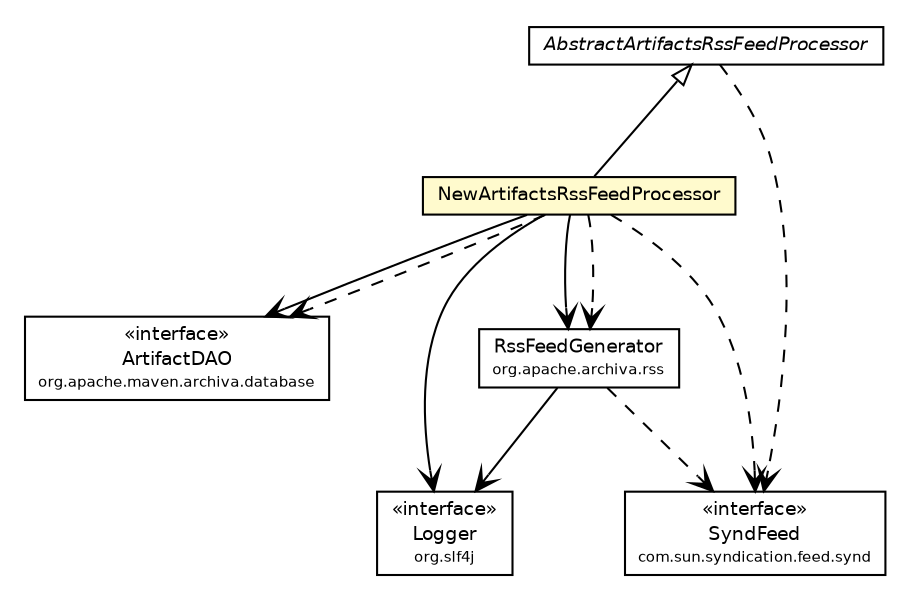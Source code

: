 #!/usr/local/bin/dot
#
# Class diagram 
# Generated by UmlGraph version 4.6 (http://www.spinellis.gr/sw/umlgraph)
#

digraph G {
	edge [fontname="Helvetica",fontsize=10,labelfontname="Helvetica",labelfontsize=10];
	node [fontname="Helvetica",fontsize=10,shape=plaintext];
	// org.apache.maven.archiva.database.ArtifactDAO
	c161067 [label=<<table border="0" cellborder="1" cellspacing="0" cellpadding="2" port="p" href="../../../maven/archiva/database/ArtifactDAO.html">
		<tr><td><table border="0" cellspacing="0" cellpadding="1">
			<tr><td> &laquo;interface&raquo; </td></tr>
			<tr><td> ArtifactDAO </td></tr>
			<tr><td><font point-size="7.0"> org.apache.maven.archiva.database </font></td></tr>
		</table></td></tr>
		</table>>, fontname="Helvetica", fontcolor="black", fontsize=9.0];
	// org.apache.archiva.rss.processor.NewArtifactsRssFeedProcessor
	c161267 [label=<<table border="0" cellborder="1" cellspacing="0" cellpadding="2" port="p" bgcolor="lemonChiffon" href="./NewArtifactsRssFeedProcessor.html">
		<tr><td><table border="0" cellspacing="0" cellpadding="1">
			<tr><td> NewArtifactsRssFeedProcessor </td></tr>
		</table></td></tr>
		</table>>, fontname="Helvetica", fontcolor="black", fontsize=9.0];
	// org.apache.archiva.rss.processor.AbstractArtifactsRssFeedProcessor
	c161268 [label=<<table border="0" cellborder="1" cellspacing="0" cellpadding="2" port="p" href="./AbstractArtifactsRssFeedProcessor.html">
		<tr><td><table border="0" cellspacing="0" cellpadding="1">
			<tr><td><font face="Helvetica-Oblique"> AbstractArtifactsRssFeedProcessor </font></td></tr>
		</table></td></tr>
		</table>>, fontname="Helvetica", fontcolor="black", fontsize=9.0];
	// org.apache.archiva.rss.RssFeedGenerator
	c161269 [label=<<table border="0" cellborder="1" cellspacing="0" cellpadding="2" port="p" href="../RssFeedGenerator.html">
		<tr><td><table border="0" cellspacing="0" cellpadding="1">
			<tr><td> RssFeedGenerator </td></tr>
			<tr><td><font point-size="7.0"> org.apache.archiva.rss </font></td></tr>
		</table></td></tr>
		</table>>, fontname="Helvetica", fontcolor="black", fontsize=9.0];
	//org.apache.archiva.rss.processor.NewArtifactsRssFeedProcessor extends org.apache.archiva.rss.processor.AbstractArtifactsRssFeedProcessor
	c161268:p -> c161267:p [dir=back,arrowtail=empty];
	// org.apache.archiva.rss.processor.NewArtifactsRssFeedProcessor NAVASSOC org.apache.archiva.rss.RssFeedGenerator
	c161267:p -> c161269:p [taillabel="", label="", headlabel="", fontname="Helvetica", fontcolor="black", fontsize=10.0, color="black", arrowhead=open];
	// org.apache.archiva.rss.processor.NewArtifactsRssFeedProcessor NAVASSOC org.slf4j.Logger
	c161267:p -> c161285:p [taillabel="", label="", headlabel="", fontname="Helvetica", fontcolor="black", fontsize=10.0, color="black", arrowhead=open];
	// org.apache.archiva.rss.processor.NewArtifactsRssFeedProcessor NAVASSOC org.apache.maven.archiva.database.ArtifactDAO
	c161267:p -> c161067:p [taillabel="", label="", headlabel="", fontname="Helvetica", fontcolor="black", fontsize=10.0, color="black", arrowhead=open];
	// org.apache.archiva.rss.RssFeedGenerator NAVASSOC org.slf4j.Logger
	c161269:p -> c161285:p [taillabel="", label="", headlabel="", fontname="Helvetica", fontcolor="black", fontsize=10.0, color="black", arrowhead=open];
	// org.apache.archiva.rss.processor.NewArtifactsRssFeedProcessor DEPEND org.apache.maven.archiva.database.ArtifactDAO
	c161267:p -> c161067:p [taillabel="", label="", headlabel="", fontname="Helvetica", fontcolor="black", fontsize=10.0, color="black", arrowhead=open, style=dashed];
	// org.apache.archiva.rss.processor.NewArtifactsRssFeedProcessor DEPEND com.sun.syndication.feed.synd.SyndFeed
	c161267:p -> c161286:p [taillabel="", label="", headlabel="", fontname="Helvetica", fontcolor="black", fontsize=10.0, color="black", arrowhead=open, style=dashed];
	// org.apache.archiva.rss.processor.NewArtifactsRssFeedProcessor DEPEND org.apache.archiva.rss.RssFeedGenerator
	c161267:p -> c161269:p [taillabel="", label="", headlabel="", fontname="Helvetica", fontcolor="black", fontsize=10.0, color="black", arrowhead=open, style=dashed];
	// org.apache.archiva.rss.processor.AbstractArtifactsRssFeedProcessor DEPEND com.sun.syndication.feed.synd.SyndFeed
	c161268:p -> c161286:p [taillabel="", label="", headlabel="", fontname="Helvetica", fontcolor="black", fontsize=10.0, color="black", arrowhead=open, style=dashed];
	// org.apache.archiva.rss.RssFeedGenerator DEPEND com.sun.syndication.feed.synd.SyndFeed
	c161269:p -> c161286:p [taillabel="", label="", headlabel="", fontname="Helvetica", fontcolor="black", fontsize=10.0, color="black", arrowhead=open, style=dashed];
	// org.slf4j.Logger
	c161285 [label=<<table border="0" cellborder="1" cellspacing="0" cellpadding="2" port="p" href="http://java.sun.com/j2se/1.4.2/docs/api/org/slf4j/Logger.html">
		<tr><td><table border="0" cellspacing="0" cellpadding="1">
			<tr><td> &laquo;interface&raquo; </td></tr>
			<tr><td> Logger </td></tr>
			<tr><td><font point-size="7.0"> org.slf4j </font></td></tr>
		</table></td></tr>
		</table>>, fontname="Helvetica", fontcolor="black", fontsize=9.0];
	// com.sun.syndication.feed.synd.SyndFeed
	c161286 [label=<<table border="0" cellborder="1" cellspacing="0" cellpadding="2" port="p" href="http://java.sun.com/j2se/1.4.2/docs/api/com/sun/syndication/feed/synd/SyndFeed.html">
		<tr><td><table border="0" cellspacing="0" cellpadding="1">
			<tr><td> &laquo;interface&raquo; </td></tr>
			<tr><td> SyndFeed </td></tr>
			<tr><td><font point-size="7.0"> com.sun.syndication.feed.synd </font></td></tr>
		</table></td></tr>
		</table>>, fontname="Helvetica", fontcolor="black", fontsize=9.0];
}

